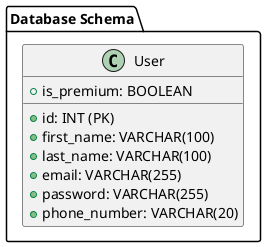 @startuml class_diagram
skinparam classFontSize 14
skinparam classArrowColor #2E86C1

package "Database Schema" {
  class User {
    +id: INT (PK)
    +first_name: VARCHAR(100)
    +last_name: VARCHAR(100)
    +email: VARCHAR(255)
    +password: VARCHAR(255)
    +phone_number: VARCHAR(20)
    +is_premium: BOOLEAN
  }
}
@enduml
